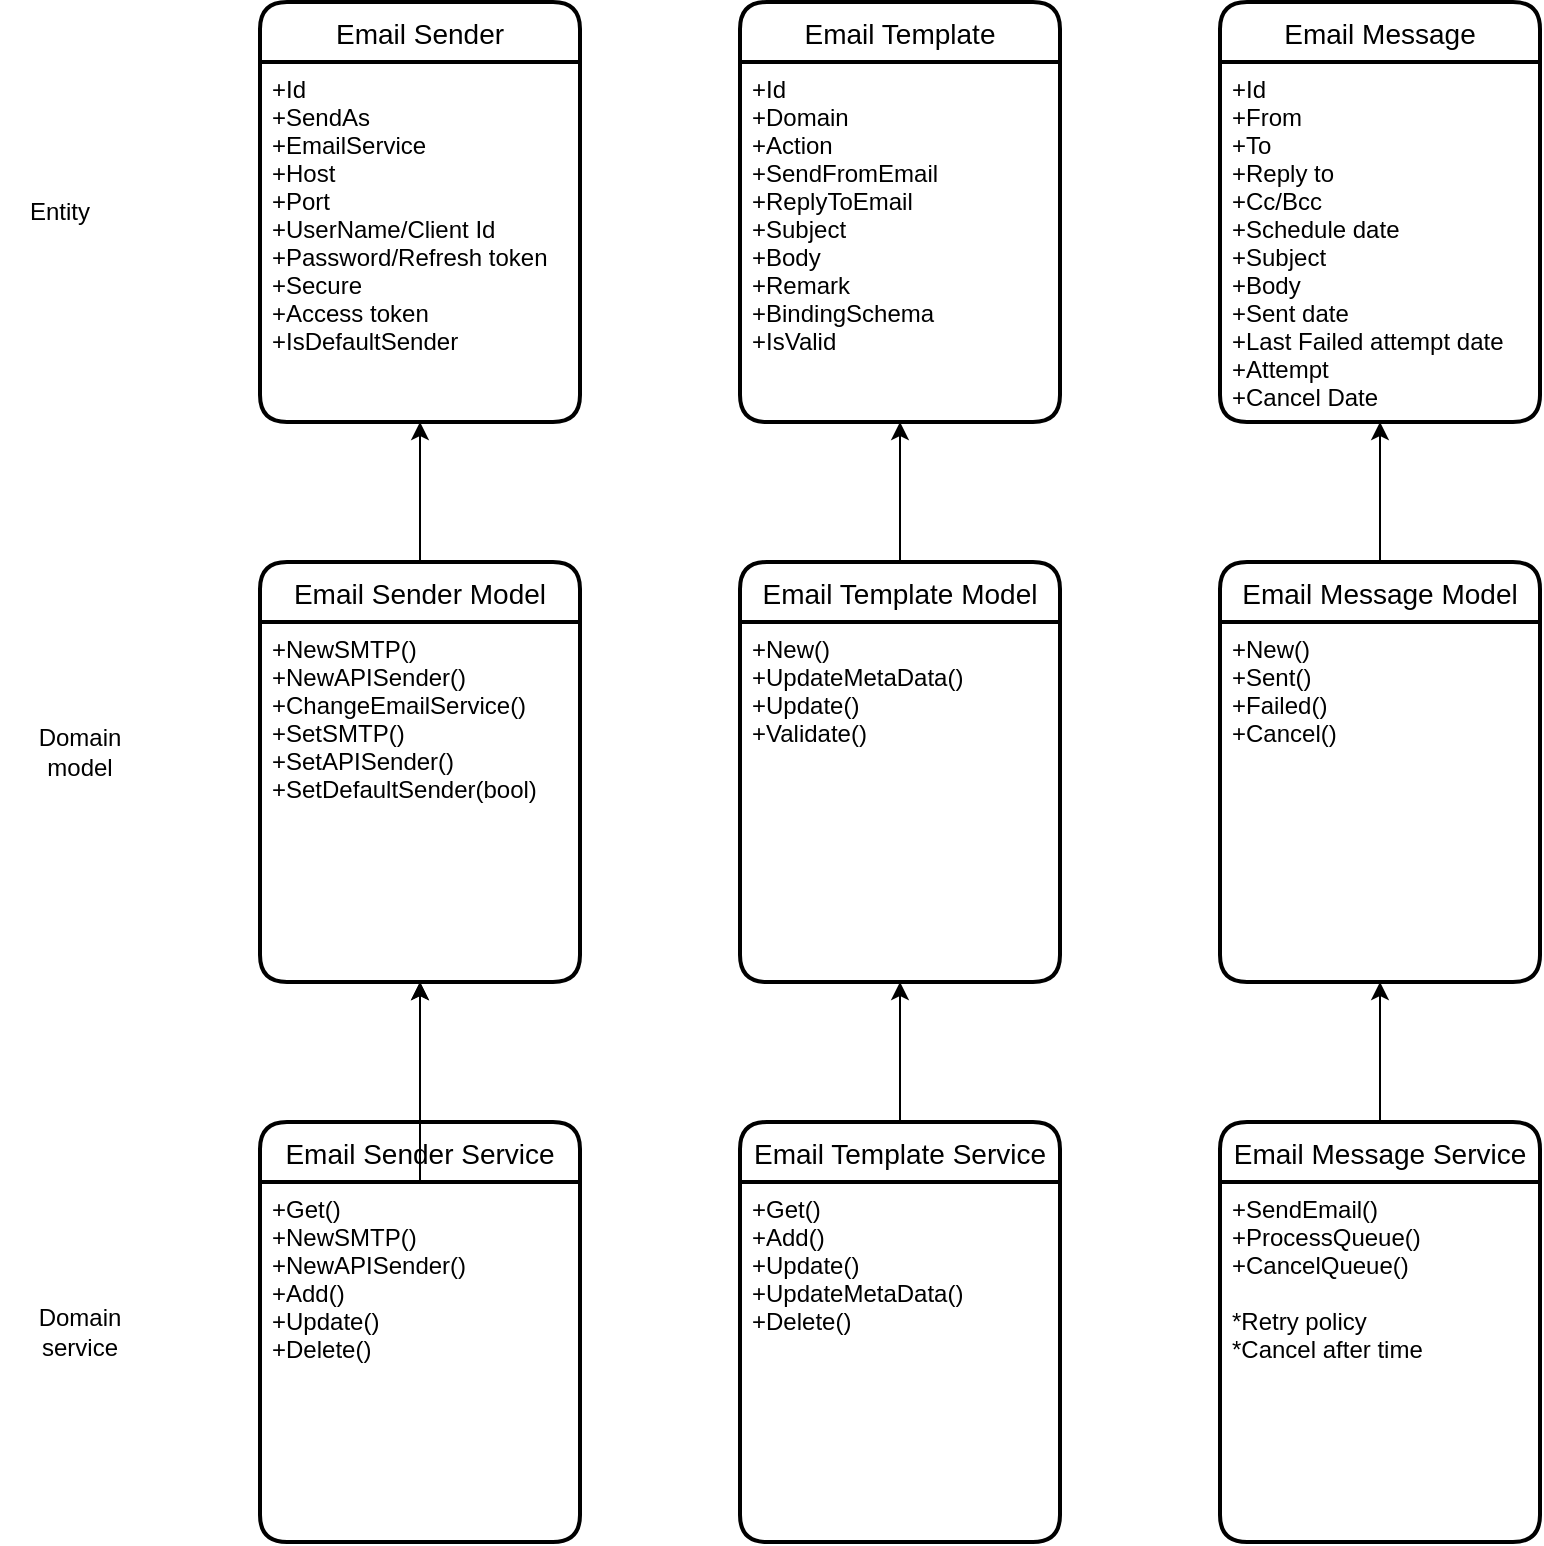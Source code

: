 <mxfile version="18.1.3" type="github">
  <diagram id="DxTRZ_2KetoMtEReJHoR" name="Page-1">
    <mxGraphModel dx="1422" dy="794" grid="1" gridSize="10" guides="1" tooltips="1" connect="1" arrows="1" fold="1" page="1" pageScale="1" pageWidth="850" pageHeight="1100" math="0" shadow="0">
      <root>
        <mxCell id="0" />
        <mxCell id="1" parent="0" />
        <mxCell id="OfBrR5H-bLNZ_B3tFC4N-1" value="Email Sender" style="swimlane;childLayout=stackLayout;horizontal=1;startSize=30;horizontalStack=0;rounded=1;fontSize=14;fontStyle=0;strokeWidth=2;resizeParent=0;resizeLast=1;shadow=0;dashed=0;align=center;" vertex="1" parent="1">
          <mxGeometry x="160" y="30" width="160" height="210" as="geometry" />
        </mxCell>
        <mxCell id="OfBrR5H-bLNZ_B3tFC4N-2" value="+Id&#xa;+SendAs&#xa;+EmailService&#xa;+Host&#xa;+Port&#xa;+UserName/Client Id&#xa;+Password/Refresh token&#xa;+Secure&#xa;+Access token&#xa;+IsDefaultSender" style="align=left;strokeColor=none;fillColor=none;spacingLeft=4;fontSize=12;verticalAlign=top;resizable=0;rotatable=0;part=1;" vertex="1" parent="OfBrR5H-bLNZ_B3tFC4N-1">
          <mxGeometry y="30" width="160" height="180" as="geometry" />
        </mxCell>
        <mxCell id="OfBrR5H-bLNZ_B3tFC4N-3" value="Email Template" style="swimlane;childLayout=stackLayout;horizontal=1;startSize=30;horizontalStack=0;rounded=1;fontSize=14;fontStyle=0;strokeWidth=2;resizeParent=0;resizeLast=1;shadow=0;dashed=0;align=center;" vertex="1" parent="1">
          <mxGeometry x="400" y="30" width="160" height="210" as="geometry" />
        </mxCell>
        <mxCell id="OfBrR5H-bLNZ_B3tFC4N-4" value="+Id&#xa;+Domain&#xa;+Action&#xa;+SendFromEmail&#xa;+ReplyToEmail&#xa;+Subject&#xa;+Body&#xa;+Remark&#xa;+BindingSchema&#xa;+IsValid" style="align=left;strokeColor=none;fillColor=none;spacingLeft=4;fontSize=12;verticalAlign=top;resizable=0;rotatable=0;part=1;" vertex="1" parent="OfBrR5H-bLNZ_B3tFC4N-3">
          <mxGeometry y="30" width="160" height="180" as="geometry" />
        </mxCell>
        <mxCell id="OfBrR5H-bLNZ_B3tFC4N-6" value="Email Message" style="swimlane;childLayout=stackLayout;horizontal=1;startSize=30;horizontalStack=0;rounded=1;fontSize=14;fontStyle=0;strokeWidth=2;resizeParent=0;resizeLast=1;shadow=0;dashed=0;align=center;" vertex="1" parent="1">
          <mxGeometry x="640" y="30" width="160" height="210" as="geometry" />
        </mxCell>
        <mxCell id="OfBrR5H-bLNZ_B3tFC4N-7" value="+Id&#xa;+From&#xa;+To&#xa;+Reply to&#xa;+Cc/Bcc&#xa;+Schedule date&#xa;+Subject&#xa;+Body&#xa;+Sent date&#xa;+Last Failed attempt date&#xa;+Attempt&#xa;+Cancel Date" style="align=left;strokeColor=none;fillColor=none;spacingLeft=4;fontSize=12;verticalAlign=top;resizable=0;rotatable=0;part=1;" vertex="1" parent="OfBrR5H-bLNZ_B3tFC4N-6">
          <mxGeometry y="30" width="160" height="180" as="geometry" />
        </mxCell>
        <mxCell id="OfBrR5H-bLNZ_B3tFC4N-8" value="Entity" style="text;html=1;strokeColor=none;fillColor=none;align=center;verticalAlign=middle;whiteSpace=wrap;rounded=0;" vertex="1" parent="1">
          <mxGeometry x="30" y="120" width="60" height="30" as="geometry" />
        </mxCell>
        <mxCell id="OfBrR5H-bLNZ_B3tFC4N-16" style="edgeStyle=orthogonalEdgeStyle;rounded=0;orthogonalLoop=1;jettySize=auto;html=1;exitX=0.5;exitY=0;exitDx=0;exitDy=0;entryX=0.5;entryY=1;entryDx=0;entryDy=0;" edge="1" parent="1" source="OfBrR5H-bLNZ_B3tFC4N-9" target="OfBrR5H-bLNZ_B3tFC4N-2">
          <mxGeometry relative="1" as="geometry" />
        </mxCell>
        <mxCell id="OfBrR5H-bLNZ_B3tFC4N-9" value="Email Sender Model" style="swimlane;childLayout=stackLayout;horizontal=1;startSize=30;horizontalStack=0;rounded=1;fontSize=14;fontStyle=0;strokeWidth=2;resizeParent=0;resizeLast=1;shadow=0;dashed=0;align=center;" vertex="1" parent="1">
          <mxGeometry x="160" y="310" width="160" height="210" as="geometry" />
        </mxCell>
        <mxCell id="OfBrR5H-bLNZ_B3tFC4N-10" value="+NewSMTP()&#xa;+NewAPISender()&#xa;+ChangeEmailService()&#xa;+SetSMTP()&#xa;+SetAPISender()&#xa;+SetDefaultSender(bool)" style="align=left;strokeColor=none;fillColor=none;spacingLeft=4;fontSize=12;verticalAlign=top;resizable=0;rotatable=0;part=1;" vertex="1" parent="OfBrR5H-bLNZ_B3tFC4N-9">
          <mxGeometry y="30" width="160" height="180" as="geometry" />
        </mxCell>
        <mxCell id="OfBrR5H-bLNZ_B3tFC4N-17" style="edgeStyle=orthogonalEdgeStyle;rounded=0;orthogonalLoop=1;jettySize=auto;html=1;exitX=0.5;exitY=0;exitDx=0;exitDy=0;entryX=0.5;entryY=1;entryDx=0;entryDy=0;" edge="1" parent="1" source="OfBrR5H-bLNZ_B3tFC4N-11" target="OfBrR5H-bLNZ_B3tFC4N-4">
          <mxGeometry relative="1" as="geometry" />
        </mxCell>
        <mxCell id="OfBrR5H-bLNZ_B3tFC4N-11" value="Email Template Model" style="swimlane;childLayout=stackLayout;horizontal=1;startSize=30;horizontalStack=0;rounded=1;fontSize=14;fontStyle=0;strokeWidth=2;resizeParent=0;resizeLast=1;shadow=0;dashed=0;align=center;" vertex="1" parent="1">
          <mxGeometry x="400" y="310" width="160" height="210" as="geometry" />
        </mxCell>
        <mxCell id="OfBrR5H-bLNZ_B3tFC4N-12" value="+New()&#xa;+UpdateMetaData()&#xa;+Update()&#xa;+Validate()" style="align=left;strokeColor=none;fillColor=none;spacingLeft=4;fontSize=12;verticalAlign=top;resizable=0;rotatable=0;part=1;" vertex="1" parent="OfBrR5H-bLNZ_B3tFC4N-11">
          <mxGeometry y="30" width="160" height="180" as="geometry" />
        </mxCell>
        <mxCell id="OfBrR5H-bLNZ_B3tFC4N-18" style="edgeStyle=orthogonalEdgeStyle;rounded=0;orthogonalLoop=1;jettySize=auto;html=1;exitX=0.5;exitY=0;exitDx=0;exitDy=0;entryX=0.5;entryY=1;entryDx=0;entryDy=0;" edge="1" parent="1" source="OfBrR5H-bLNZ_B3tFC4N-13" target="OfBrR5H-bLNZ_B3tFC4N-7">
          <mxGeometry relative="1" as="geometry" />
        </mxCell>
        <mxCell id="OfBrR5H-bLNZ_B3tFC4N-13" value="Email Message Model" style="swimlane;childLayout=stackLayout;horizontal=1;startSize=30;horizontalStack=0;rounded=1;fontSize=14;fontStyle=0;strokeWidth=2;resizeParent=0;resizeLast=1;shadow=0;dashed=0;align=center;" vertex="1" parent="1">
          <mxGeometry x="640" y="310" width="160" height="210" as="geometry" />
        </mxCell>
        <mxCell id="OfBrR5H-bLNZ_B3tFC4N-14" value="+New()&#xa;+Sent()&#xa;+Failed()&#xa;+Cancel()" style="align=left;strokeColor=none;fillColor=none;spacingLeft=4;fontSize=12;verticalAlign=top;resizable=0;rotatable=0;part=1;" vertex="1" parent="OfBrR5H-bLNZ_B3tFC4N-13">
          <mxGeometry y="30" width="160" height="180" as="geometry" />
        </mxCell>
        <mxCell id="OfBrR5H-bLNZ_B3tFC4N-19" value="Domain model" style="text;html=1;strokeColor=none;fillColor=none;align=center;verticalAlign=middle;whiteSpace=wrap;rounded=0;" vertex="1" parent="1">
          <mxGeometry x="40" y="390" width="60" height="30" as="geometry" />
        </mxCell>
        <mxCell id="OfBrR5H-bLNZ_B3tFC4N-20" style="edgeStyle=orthogonalEdgeStyle;rounded=0;orthogonalLoop=1;jettySize=auto;html=1;exitX=0.5;exitY=0;exitDx=0;exitDy=0;entryX=0.5;entryY=1;entryDx=0;entryDy=0;" edge="1" parent="1" source="OfBrR5H-bLNZ_B3tFC4N-21">
          <mxGeometry relative="1" as="geometry">
            <mxPoint x="240" y="520" as="targetPoint" />
          </mxGeometry>
        </mxCell>
        <mxCell id="OfBrR5H-bLNZ_B3tFC4N-21" value="Email Sender Service" style="swimlane;childLayout=stackLayout;horizontal=1;startSize=30;horizontalStack=0;rounded=1;fontSize=14;fontStyle=0;strokeWidth=2;resizeParent=0;resizeLast=1;shadow=0;dashed=0;align=center;" vertex="1" parent="1">
          <mxGeometry x="160" y="590" width="160" height="210" as="geometry" />
        </mxCell>
        <mxCell id="OfBrR5H-bLNZ_B3tFC4N-22" value="+Get()&#xa;+NewSMTP()&#xa;+NewAPISender()&#xa;+Add()&#xa;+Update()&#xa;+Delete()" style="align=left;strokeColor=none;fillColor=none;spacingLeft=4;fontSize=12;verticalAlign=top;resizable=0;rotatable=0;part=1;" vertex="1" parent="OfBrR5H-bLNZ_B3tFC4N-21">
          <mxGeometry y="30" width="160" height="180" as="geometry" />
        </mxCell>
        <mxCell id="OfBrR5H-bLNZ_B3tFC4N-23" style="edgeStyle=orthogonalEdgeStyle;rounded=0;orthogonalLoop=1;jettySize=auto;html=1;exitX=0.5;exitY=0;exitDx=0;exitDy=0;entryX=0.5;entryY=1;entryDx=0;entryDy=0;" edge="1" parent="1" source="OfBrR5H-bLNZ_B3tFC4N-24">
          <mxGeometry relative="1" as="geometry">
            <mxPoint x="480" y="520" as="targetPoint" />
          </mxGeometry>
        </mxCell>
        <mxCell id="OfBrR5H-bLNZ_B3tFC4N-24" value="Email Template Service" style="swimlane;childLayout=stackLayout;horizontal=1;startSize=30;horizontalStack=0;rounded=1;fontSize=14;fontStyle=0;strokeWidth=2;resizeParent=0;resizeLast=1;shadow=0;dashed=0;align=center;" vertex="1" parent="1">
          <mxGeometry x="400" y="590" width="160" height="210" as="geometry" />
        </mxCell>
        <mxCell id="OfBrR5H-bLNZ_B3tFC4N-25" value="+Get()&#xa;+Add()&#xa;+Update()&#xa;+UpdateMetaData()&#xa;+Delete()" style="align=left;strokeColor=none;fillColor=none;spacingLeft=4;fontSize=12;verticalAlign=top;resizable=0;rotatable=0;part=1;" vertex="1" parent="OfBrR5H-bLNZ_B3tFC4N-24">
          <mxGeometry y="30" width="160" height="180" as="geometry" />
        </mxCell>
        <mxCell id="OfBrR5H-bLNZ_B3tFC4N-26" style="edgeStyle=orthogonalEdgeStyle;rounded=0;orthogonalLoop=1;jettySize=auto;html=1;exitX=0.5;exitY=0;exitDx=0;exitDy=0;entryX=0.5;entryY=1;entryDx=0;entryDy=0;" edge="1" parent="1" source="OfBrR5H-bLNZ_B3tFC4N-27">
          <mxGeometry relative="1" as="geometry">
            <mxPoint x="720" y="520" as="targetPoint" />
          </mxGeometry>
        </mxCell>
        <mxCell id="OfBrR5H-bLNZ_B3tFC4N-27" value="Email Message Service" style="swimlane;childLayout=stackLayout;horizontal=1;startSize=30;horizontalStack=0;rounded=1;fontSize=14;fontStyle=0;strokeWidth=2;resizeParent=0;resizeLast=1;shadow=0;dashed=0;align=center;" vertex="1" parent="1">
          <mxGeometry x="640" y="590" width="160" height="210" as="geometry" />
        </mxCell>
        <mxCell id="OfBrR5H-bLNZ_B3tFC4N-28" value="+SendEmail()&#xa;+ProcessQueue()&#xa;+CancelQueue()&#xa;&#xa;*Retry policy&#xa;*Cancel after time" style="align=left;strokeColor=none;fillColor=none;spacingLeft=4;fontSize=12;verticalAlign=top;resizable=0;rotatable=0;part=1;" vertex="1" parent="OfBrR5H-bLNZ_B3tFC4N-27">
          <mxGeometry y="30" width="160" height="180" as="geometry" />
        </mxCell>
        <mxCell id="OfBrR5H-bLNZ_B3tFC4N-29" value="" style="edgeStyle=orthogonalEdgeStyle;rounded=0;orthogonalLoop=1;jettySize=auto;html=1;" edge="1" parent="1" source="OfBrR5H-bLNZ_B3tFC4N-22" target="OfBrR5H-bLNZ_B3tFC4N-10">
          <mxGeometry relative="1" as="geometry" />
        </mxCell>
        <mxCell id="OfBrR5H-bLNZ_B3tFC4N-30" value="Domain service" style="text;html=1;strokeColor=none;fillColor=none;align=center;verticalAlign=middle;whiteSpace=wrap;rounded=0;" vertex="1" parent="1">
          <mxGeometry x="40" y="680" width="60" height="30" as="geometry" />
        </mxCell>
      </root>
    </mxGraphModel>
  </diagram>
</mxfile>

